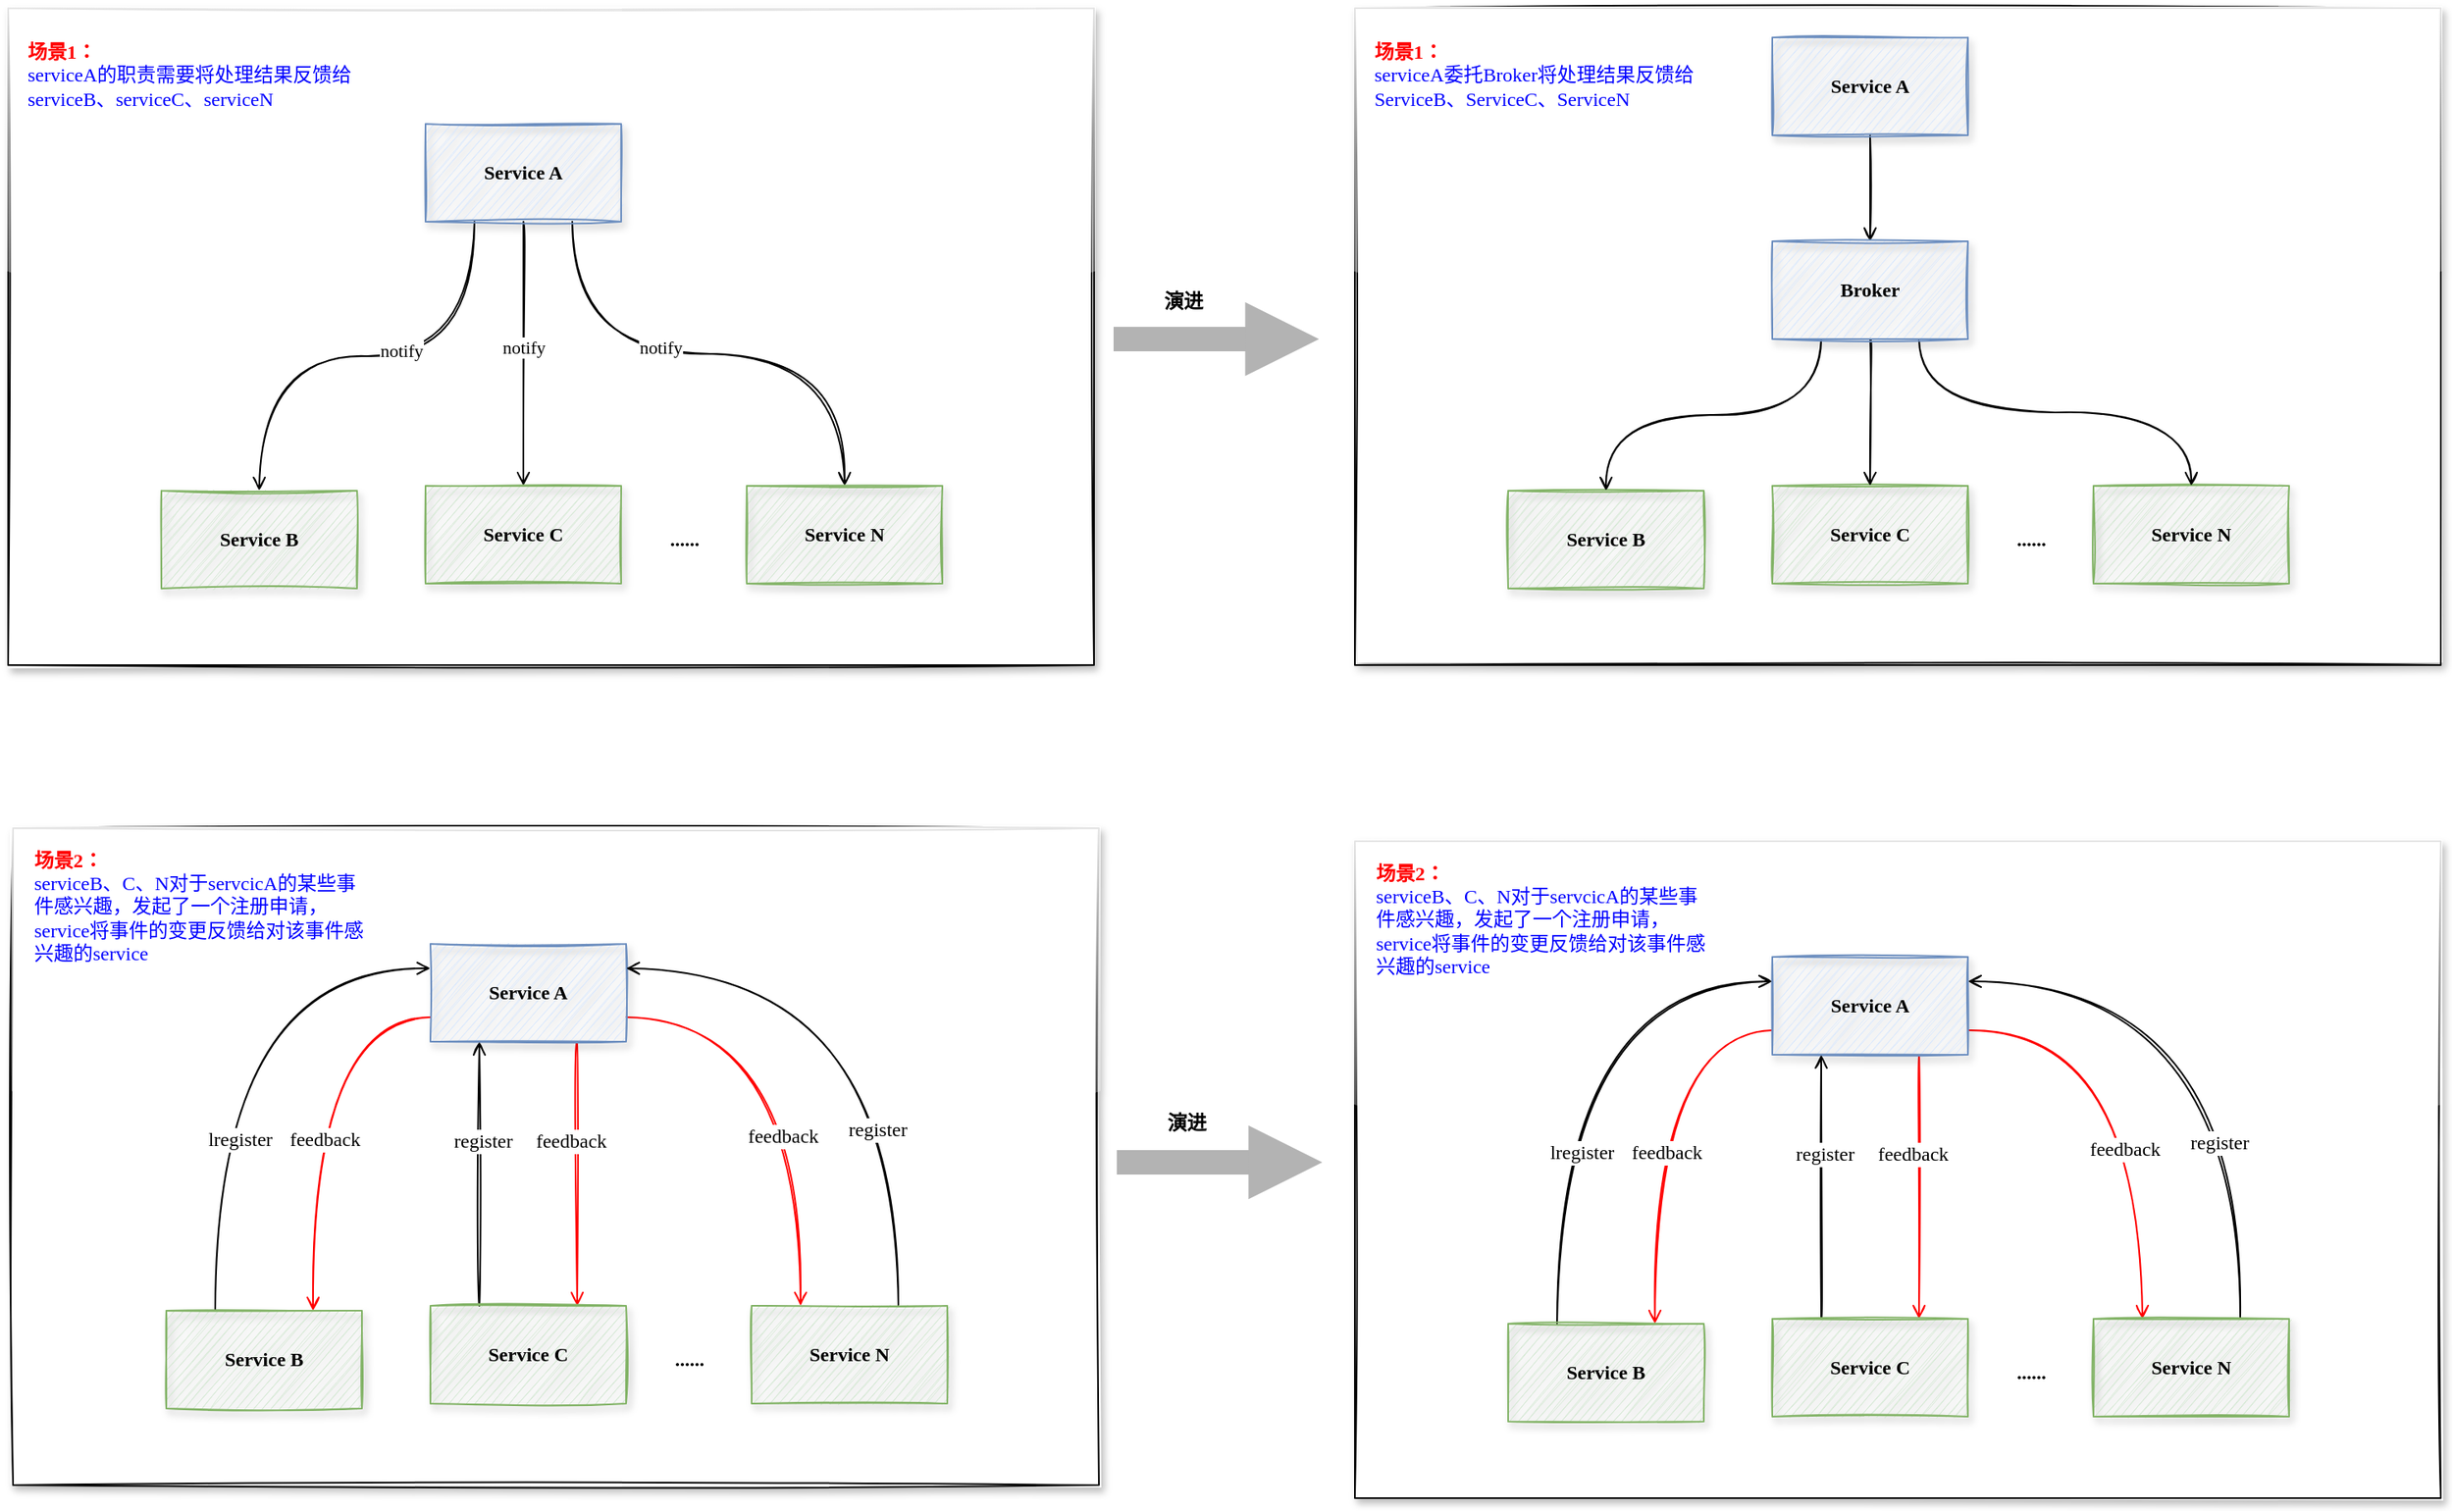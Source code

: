 <mxfile version="20.3.2" type="github">
  <diagram id="xd_ivLJh1A_-zqhclp_y" name="Page-1">
    <mxGraphModel dx="511" dy="289" grid="0" gridSize="10" guides="1" tooltips="1" connect="1" arrows="1" fold="1" page="1" pageScale="1" pageWidth="827" pageHeight="1169" math="0" shadow="0">
      <root>
        <mxCell id="0" />
        <mxCell id="1" parent="0" />
        <mxCell id="wBiFnpuhDJ96sovLaJxK-18" value="" style="rounded=0;whiteSpace=wrap;html=1;shadow=1;sketch=1;fontFamily=Indie Flower;fontSource=https%3A%2F%2Ffonts.googleapis.com%2Fcss%3Ffamily%3DIndie%2BFlower;glass=1;" vertex="1" parent="1">
          <mxGeometry x="84" y="40" width="666" height="403" as="geometry" />
        </mxCell>
        <mxCell id="wBiFnpuhDJ96sovLaJxK-11" style="edgeStyle=orthogonalEdgeStyle;orthogonalLoop=1;jettySize=auto;html=1;exitX=0.25;exitY=1;exitDx=0;exitDy=0;entryX=0.5;entryY=0;entryDx=0;entryDy=0;fontFamily=Indie Flower;fontSource=https%3A%2F%2Ffonts.googleapis.com%2Fcss%3Ffamily%3DIndie%2BFlower;endArrow=open;endFill=0;curved=1;sketch=1;shadow=0;" edge="1" parent="1" source="wBiFnpuhDJ96sovLaJxK-5" target="wBiFnpuhDJ96sovLaJxK-6">
          <mxGeometry relative="1" as="geometry" />
        </mxCell>
        <mxCell id="wBiFnpuhDJ96sovLaJxK-15" value="notify" style="edgeLabel;html=1;align=center;verticalAlign=middle;resizable=0;points=[];fontFamily=Indie Flower;" vertex="1" connectable="0" parent="wBiFnpuhDJ96sovLaJxK-11">
          <mxGeometry x="-0.143" y="-4" relative="1" as="geometry">
            <mxPoint as="offset" />
          </mxGeometry>
        </mxCell>
        <mxCell id="wBiFnpuhDJ96sovLaJxK-12" style="edgeStyle=orthogonalEdgeStyle;curved=1;sketch=1;orthogonalLoop=1;jettySize=auto;html=1;exitX=0.5;exitY=1;exitDx=0;exitDy=0;shadow=0;fontFamily=Indie Flower;fontSource=https%3A%2F%2Ffonts.googleapis.com%2Fcss%3Ffamily%3DIndie%2BFlower;endArrow=open;endFill=0;" edge="1" parent="1" source="wBiFnpuhDJ96sovLaJxK-5" target="wBiFnpuhDJ96sovLaJxK-9">
          <mxGeometry relative="1" as="geometry" />
        </mxCell>
        <mxCell id="wBiFnpuhDJ96sovLaJxK-16" value="notify" style="edgeLabel;html=1;align=center;verticalAlign=middle;resizable=0;points=[];fontFamily=Indie Flower;" vertex="1" connectable="0" parent="wBiFnpuhDJ96sovLaJxK-12">
          <mxGeometry x="-0.086" y="-1" relative="1" as="geometry">
            <mxPoint x="1" y="3" as="offset" />
          </mxGeometry>
        </mxCell>
        <mxCell id="wBiFnpuhDJ96sovLaJxK-13" style="edgeStyle=orthogonalEdgeStyle;curved=1;sketch=1;orthogonalLoop=1;jettySize=auto;html=1;exitX=0.75;exitY=1;exitDx=0;exitDy=0;shadow=0;fontFamily=Indie Flower;fontSource=https%3A%2F%2Ffonts.googleapis.com%2Fcss%3Ffamily%3DIndie%2BFlower;endArrow=open;endFill=0;" edge="1" parent="1" source="wBiFnpuhDJ96sovLaJxK-5" target="wBiFnpuhDJ96sovLaJxK-10">
          <mxGeometry relative="1" as="geometry" />
        </mxCell>
        <mxCell id="wBiFnpuhDJ96sovLaJxK-17" value="notify" style="edgeLabel;html=1;align=center;verticalAlign=middle;resizable=0;points=[];fontFamily=Indie Flower;" vertex="1" connectable="0" parent="wBiFnpuhDJ96sovLaJxK-13">
          <mxGeometry x="-0.089" relative="1" as="geometry">
            <mxPoint x="-15" y="-4" as="offset" />
          </mxGeometry>
        </mxCell>
        <mxCell id="wBiFnpuhDJ96sovLaJxK-5" value="&lt;b&gt;Service A&lt;/b&gt;" style="rounded=0;whiteSpace=wrap;html=1;fillColor=#dae8fc;strokeColor=#6c8ebf;sketch=1;shadow=1;fontFamily=Indie Flower;fontSource=https%3A%2F%2Ffonts.googleapis.com%2Fcss%3Ffamily%3DIndie%2BFlower;" vertex="1" parent="1">
          <mxGeometry x="340" y="111" width="120" height="60" as="geometry" />
        </mxCell>
        <mxCell id="wBiFnpuhDJ96sovLaJxK-6" value="&lt;b&gt;&lt;font data-font-src=&quot;https://fonts.googleapis.com/css?family=Indie+Flower&quot; face=&quot;Indie Flower&quot;&gt;Service B&lt;/font&gt;&lt;/b&gt;" style="rounded=0;whiteSpace=wrap;html=1;sketch=1;shadow=1;fillColor=#d5e8d4;strokeColor=#82b366;" vertex="1" parent="1">
          <mxGeometry x="178" y="336" width="120" height="60" as="geometry" />
        </mxCell>
        <mxCell id="wBiFnpuhDJ96sovLaJxK-9" value="&lt;b&gt;&lt;font data-font-src=&quot;https://fonts.googleapis.com/css?family=Indie+Flower&quot; face=&quot;Indie Flower&quot;&gt;Service C&lt;/font&gt;&lt;/b&gt;" style="rounded=0;whiteSpace=wrap;html=1;sketch=1;shadow=1;fillColor=#d5e8d4;strokeColor=#82b366;" vertex="1" parent="1">
          <mxGeometry x="340" y="333" width="120" height="60" as="geometry" />
        </mxCell>
        <mxCell id="wBiFnpuhDJ96sovLaJxK-10" value="&lt;b&gt;&lt;font data-font-src=&quot;https://fonts.googleapis.com/css?family=Indie+Flower&quot; face=&quot;Indie Flower&quot;&gt;Service N&lt;/font&gt;&lt;/b&gt;" style="rounded=0;whiteSpace=wrap;html=1;sketch=1;shadow=1;fillColor=#d5e8d4;strokeColor=#82b366;" vertex="1" parent="1">
          <mxGeometry x="537" y="333" width="120" height="60" as="geometry" />
        </mxCell>
        <mxCell id="wBiFnpuhDJ96sovLaJxK-14" value="......" style="text;html=1;strokeColor=none;fillColor=none;align=center;verticalAlign=middle;whiteSpace=wrap;rounded=0;shadow=1;sketch=1;fontFamily=Indie Flower;fontSource=https%3A%2F%2Ffonts.googleapis.com%2Fcss%3Ffamily%3DIndie%2BFlower;fontStyle=1" vertex="1" parent="1">
          <mxGeometry x="479" y="351" width="40" height="30" as="geometry" />
        </mxCell>
        <mxCell id="wBiFnpuhDJ96sovLaJxK-19" value="&lt;b&gt;&lt;font color=&quot;#ff0000&quot;&gt;场景1：&lt;/font&gt;&lt;br&gt;&lt;/b&gt;&lt;font data-font-src=&quot;https://fonts.googleapis.com/css?family=Indie+Flower&quot; style=&quot;font-size: 12px;&quot;&gt;serviceA&lt;/font&gt;的职责需要将处理结果反馈给&lt;font data-font-src=&quot;https://fonts.googleapis.com/css?family=Indie+Flower&quot;&gt;serviceB&lt;/font&gt;、&lt;font data-font-src=&quot;https://fonts.googleapis.com/css?family=Indie+Flower&quot;&gt;serviceC&lt;/font&gt;、&lt;font data-font-src=&quot;https://fonts.googleapis.com/css?family=Indie+Flower&quot;&gt;serviceN&lt;/font&gt;" style="text;html=1;strokeColor=none;fillColor=none;align=left;verticalAlign=middle;whiteSpace=wrap;rounded=0;shadow=1;glass=1;sketch=1;fontFamily=ZCOOL KuaiLe;fontSource=https%3A%2F%2Ffonts.googleapis.com%2Fcss%3Ffamily%3DZCOOL%2BKuaiLe;fontColor=#0000FF;" vertex="1" parent="1">
          <mxGeometry x="94" y="58" width="208" height="46" as="geometry" />
        </mxCell>
        <mxCell id="wBiFnpuhDJ96sovLaJxK-20" value="" style="rounded=0;whiteSpace=wrap;html=1;shadow=1;sketch=1;fontFamily=Indie Flower;fontSource=https%3A%2F%2Ffonts.googleapis.com%2Fcss%3Ffamily%3DIndie%2BFlower;glass=1;" vertex="1" parent="1">
          <mxGeometry x="87" y="543" width="666" height="403" as="geometry" />
        </mxCell>
        <mxCell id="wBiFnpuhDJ96sovLaJxK-40" style="edgeStyle=orthogonalEdgeStyle;curved=1;sketch=1;orthogonalLoop=1;jettySize=auto;html=1;exitX=0;exitY=0.75;exitDx=0;exitDy=0;entryX=0.75;entryY=0;entryDx=0;entryDy=0;shadow=0;fontFamily=Indie Flower;fontSource=https%3A%2F%2Ffonts.googleapis.com%2Fcss%3Ffamily%3DIndie%2BFlower;fontSize=12;fontColor=#000000;endArrow=open;endFill=0;strokeColor=#FF0000;" edge="1" parent="1" source="wBiFnpuhDJ96sovLaJxK-27" target="wBiFnpuhDJ96sovLaJxK-28">
          <mxGeometry relative="1" as="geometry" />
        </mxCell>
        <mxCell id="wBiFnpuhDJ96sovLaJxK-43" value="feedback" style="edgeLabel;html=1;align=center;verticalAlign=middle;resizable=0;points=[];fontSize=12;fontFamily=Indie Flower;fontColor=#000000;" vertex="1" connectable="0" parent="wBiFnpuhDJ96sovLaJxK-40">
          <mxGeometry x="0.167" y="7" relative="1" as="geometry">
            <mxPoint as="offset" />
          </mxGeometry>
        </mxCell>
        <mxCell id="wBiFnpuhDJ96sovLaJxK-41" style="edgeStyle=orthogonalEdgeStyle;curved=1;sketch=1;orthogonalLoop=1;jettySize=auto;html=1;exitX=0.75;exitY=1;exitDx=0;exitDy=0;entryX=0.75;entryY=0;entryDx=0;entryDy=0;shadow=0;strokeColor=#FF0000;fontFamily=Indie Flower;fontSource=https%3A%2F%2Ffonts.googleapis.com%2Fcss%3Ffamily%3DIndie%2BFlower;fontSize=12;fontColor=#000000;endArrow=open;endFill=0;" edge="1" parent="1" source="wBiFnpuhDJ96sovLaJxK-27" target="wBiFnpuhDJ96sovLaJxK-29">
          <mxGeometry relative="1" as="geometry" />
        </mxCell>
        <mxCell id="wBiFnpuhDJ96sovLaJxK-44" value="feedback" style="edgeLabel;html=1;align=center;verticalAlign=middle;resizable=0;points=[];fontSize=12;fontFamily=Indie Flower;fontColor=#000000;" vertex="1" connectable="0" parent="wBiFnpuhDJ96sovLaJxK-41">
          <mxGeometry x="-0.268" y="-3" relative="1" as="geometry">
            <mxPoint x="-1" y="1" as="offset" />
          </mxGeometry>
        </mxCell>
        <mxCell id="wBiFnpuhDJ96sovLaJxK-42" style="edgeStyle=orthogonalEdgeStyle;curved=1;sketch=1;orthogonalLoop=1;jettySize=auto;html=1;exitX=1;exitY=0.75;exitDx=0;exitDy=0;entryX=0.25;entryY=0;entryDx=0;entryDy=0;shadow=0;strokeColor=#FF0000;fontFamily=Indie Flower;fontSource=https%3A%2F%2Ffonts.googleapis.com%2Fcss%3Ffamily%3DIndie%2BFlower;fontSize=12;fontColor=#000000;endArrow=open;endFill=0;" edge="1" parent="1" source="wBiFnpuhDJ96sovLaJxK-27" target="wBiFnpuhDJ96sovLaJxK-30">
          <mxGeometry relative="1" as="geometry" />
        </mxCell>
        <mxCell id="wBiFnpuhDJ96sovLaJxK-45" value="feedback" style="edgeLabel;html=1;align=center;verticalAlign=middle;resizable=0;points=[];fontSize=12;fontFamily=Indie Flower;fontColor=#000000;" vertex="1" connectable="0" parent="wBiFnpuhDJ96sovLaJxK-42">
          <mxGeometry x="0.266" y="-11" relative="1" as="geometry">
            <mxPoint as="offset" />
          </mxGeometry>
        </mxCell>
        <mxCell id="wBiFnpuhDJ96sovLaJxK-27" value="&lt;b&gt;Service A&lt;/b&gt;" style="rounded=0;whiteSpace=wrap;html=1;fillColor=#dae8fc;strokeColor=#6c8ebf;sketch=1;shadow=1;fontFamily=Indie Flower;fontSource=https%3A%2F%2Ffonts.googleapis.com%2Fcss%3Ffamily%3DIndie%2BFlower;" vertex="1" parent="1">
          <mxGeometry x="343" y="614" width="120" height="60" as="geometry" />
        </mxCell>
        <mxCell id="wBiFnpuhDJ96sovLaJxK-33" style="edgeStyle=orthogonalEdgeStyle;curved=1;sketch=1;orthogonalLoop=1;jettySize=auto;html=1;exitX=0.25;exitY=0;exitDx=0;exitDy=0;entryX=0;entryY=0.25;entryDx=0;entryDy=0;shadow=0;fontFamily=Indie Flower;fontSource=https%3A%2F%2Ffonts.googleapis.com%2Fcss%3Ffamily%3DIndie%2BFlower;fontSize=12;fontColor=#0000FF;endArrow=open;endFill=0;" edge="1" parent="1" source="wBiFnpuhDJ96sovLaJxK-28" target="wBiFnpuhDJ96sovLaJxK-27">
          <mxGeometry relative="1" as="geometry" />
        </mxCell>
        <mxCell id="wBiFnpuhDJ96sovLaJxK-37" value="lregister" style="edgeLabel;html=1;align=center;verticalAlign=middle;resizable=0;points=[];fontSize=12;fontFamily=Indie Flower;fontColor=#000000;" vertex="1" connectable="0" parent="wBiFnpuhDJ96sovLaJxK-33">
          <mxGeometry x="-0.383" y="-15" relative="1" as="geometry">
            <mxPoint as="offset" />
          </mxGeometry>
        </mxCell>
        <mxCell id="wBiFnpuhDJ96sovLaJxK-28" value="&lt;b&gt;&lt;font data-font-src=&quot;https://fonts.googleapis.com/css?family=Indie+Flower&quot; face=&quot;Indie Flower&quot;&gt;Service B&lt;/font&gt;&lt;/b&gt;" style="rounded=0;whiteSpace=wrap;html=1;sketch=1;shadow=1;fillColor=#d5e8d4;strokeColor=#82b366;" vertex="1" parent="1">
          <mxGeometry x="181" y="839" width="120" height="60" as="geometry" />
        </mxCell>
        <mxCell id="wBiFnpuhDJ96sovLaJxK-34" style="edgeStyle=orthogonalEdgeStyle;curved=1;sketch=1;orthogonalLoop=1;jettySize=auto;html=1;exitX=0.25;exitY=0;exitDx=0;exitDy=0;shadow=0;fontFamily=Indie Flower;fontSource=https%3A%2F%2Ffonts.googleapis.com%2Fcss%3Ffamily%3DIndie%2BFlower;fontSize=12;fontColor=#0000FF;endArrow=open;endFill=0;entryX=0.25;entryY=1;entryDx=0;entryDy=0;" edge="1" parent="1" source="wBiFnpuhDJ96sovLaJxK-29" target="wBiFnpuhDJ96sovLaJxK-27">
          <mxGeometry relative="1" as="geometry" />
        </mxCell>
        <mxCell id="wBiFnpuhDJ96sovLaJxK-38" value="register" style="edgeLabel;html=1;align=center;verticalAlign=middle;resizable=0;points=[];fontSize=12;fontFamily=Indie Flower;fontColor=#000000;" vertex="1" connectable="0" parent="wBiFnpuhDJ96sovLaJxK-34">
          <mxGeometry x="0.189" y="-1" relative="1" as="geometry">
            <mxPoint x="1" y="-5" as="offset" />
          </mxGeometry>
        </mxCell>
        <mxCell id="wBiFnpuhDJ96sovLaJxK-29" value="&lt;b&gt;&lt;font data-font-src=&quot;https://fonts.googleapis.com/css?family=Indie+Flower&quot; face=&quot;Indie Flower&quot;&gt;Service C&lt;/font&gt;&lt;/b&gt;" style="rounded=0;whiteSpace=wrap;html=1;sketch=1;shadow=1;fillColor=#d5e8d4;strokeColor=#82b366;" vertex="1" parent="1">
          <mxGeometry x="343" y="836" width="120" height="60" as="geometry" />
        </mxCell>
        <mxCell id="wBiFnpuhDJ96sovLaJxK-35" style="edgeStyle=orthogonalEdgeStyle;curved=1;sketch=1;orthogonalLoop=1;jettySize=auto;html=1;exitX=0.75;exitY=0;exitDx=0;exitDy=0;entryX=1;entryY=0.25;entryDx=0;entryDy=0;shadow=0;fontFamily=Indie Flower;fontSource=https%3A%2F%2Ffonts.googleapis.com%2Fcss%3Ffamily%3DIndie%2BFlower;fontSize=12;fontColor=#0000FF;endArrow=open;endFill=0;" edge="1" parent="1" source="wBiFnpuhDJ96sovLaJxK-30" target="wBiFnpuhDJ96sovLaJxK-27">
          <mxGeometry relative="1" as="geometry" />
        </mxCell>
        <mxCell id="wBiFnpuhDJ96sovLaJxK-39" value="register" style="edgeLabel;html=1;align=center;verticalAlign=middle;resizable=0;points=[];fontSize=12;fontFamily=Indie Flower;fontColor=#000000;" vertex="1" connectable="0" parent="wBiFnpuhDJ96sovLaJxK-35">
          <mxGeometry x="-0.397" y="14" relative="1" as="geometry">
            <mxPoint x="1" y="5" as="offset" />
          </mxGeometry>
        </mxCell>
        <mxCell id="wBiFnpuhDJ96sovLaJxK-30" value="&lt;b&gt;&lt;font data-font-src=&quot;https://fonts.googleapis.com/css?family=Indie+Flower&quot; face=&quot;Indie Flower&quot;&gt;Service N&lt;/font&gt;&lt;/b&gt;" style="rounded=0;whiteSpace=wrap;html=1;sketch=1;shadow=1;fillColor=#d5e8d4;strokeColor=#82b366;" vertex="1" parent="1">
          <mxGeometry x="540" y="836" width="120" height="60" as="geometry" />
        </mxCell>
        <mxCell id="wBiFnpuhDJ96sovLaJxK-31" value="......" style="text;html=1;strokeColor=none;fillColor=none;align=center;verticalAlign=middle;whiteSpace=wrap;rounded=0;shadow=1;sketch=1;fontFamily=Indie Flower;fontSource=https%3A%2F%2Ffonts.googleapis.com%2Fcss%3Ffamily%3DIndie%2BFlower;fontStyle=1" vertex="1" parent="1">
          <mxGeometry x="482" y="854" width="40" height="30" as="geometry" />
        </mxCell>
        <mxCell id="wBiFnpuhDJ96sovLaJxK-32" value="&lt;b&gt;&lt;font color=&quot;#ff0000&quot;&gt;场景2：&lt;/font&gt;&lt;br&gt;&lt;/b&gt;&lt;font data-font-src=&quot;https://fonts.googleapis.com/css?family=Indie+Flower&quot; style=&quot;font-size: 12px;&quot;&gt;serviceB、C、N对于servcicA的某些事件感兴趣，发起了一个注册申请，service将事件的变更反馈给对该事件感兴趣的service&lt;/font&gt;" style="text;html=1;strokeColor=none;fillColor=none;align=left;verticalAlign=middle;whiteSpace=wrap;rounded=0;shadow=1;glass=1;sketch=1;fontFamily=ZCOOL KuaiLe;fontSource=https%3A%2F%2Ffonts.googleapis.com%2Fcss%3Ffamily%3DZCOOL%2BKuaiLe;fontColor=#0000FF;" vertex="1" parent="1">
          <mxGeometry x="98" y="576" width="207" height="30" as="geometry" />
        </mxCell>
        <mxCell id="wBiFnpuhDJ96sovLaJxK-46" value="" style="endArrow=block;html=1;rounded=0;sketch=0;strokeColor=#B3B3B3;strokeWidth=15;endFill=1;shadow=0;fontFamily=ZCOOL KuaiLe;fontSource=https%3A%2F%2Ffonts.googleapis.com%2Fcss%3Ffamily%3DZCOOL%2BKuaiLe;fontSize=12;fontColor=#000000;curved=1;" edge="1" parent="1">
          <mxGeometry relative="1" as="geometry">
            <mxPoint x="762" y="243" as="sourcePoint" />
            <mxPoint x="888" y="243" as="targetPoint" />
          </mxGeometry>
        </mxCell>
        <mxCell id="wBiFnpuhDJ96sovLaJxK-47" value="" style="endArrow=block;html=1;rounded=0;sketch=0;strokeColor=#B3B3B3;strokeWidth=15;endFill=1;shadow=0;fontFamily=ZCOOL KuaiLe;fontSource=https%3A%2F%2Ffonts.googleapis.com%2Fcss%3Ffamily%3DZCOOL%2BKuaiLe;fontSize=12;fontColor=#000000;curved=1;" edge="1" parent="1">
          <mxGeometry relative="1" as="geometry">
            <mxPoint x="764" y="748" as="sourcePoint" />
            <mxPoint x="890" y="748" as="targetPoint" />
          </mxGeometry>
        </mxCell>
        <mxCell id="wBiFnpuhDJ96sovLaJxK-48" value="" style="rounded=0;whiteSpace=wrap;html=1;shadow=1;sketch=1;fontFamily=Indie Flower;fontSource=https%3A%2F%2Ffonts.googleapis.com%2Fcss%3Ffamily%3DIndie%2BFlower;glass=1;" vertex="1" parent="1">
          <mxGeometry x="910" y="40" width="666" height="403" as="geometry" />
        </mxCell>
        <mxCell id="wBiFnpuhDJ96sovLaJxK-83" style="edgeStyle=orthogonalEdgeStyle;curved=1;sketch=1;orthogonalLoop=1;jettySize=auto;html=1;exitX=0.5;exitY=1;exitDx=0;exitDy=0;shadow=0;strokeColor=#000000;strokeWidth=1;fontFamily=ZCOOL KuaiLe;fontSource=https%3A%2F%2Ffonts.googleapis.com%2Fcss%3Ffamily%3DZCOOL%2BKuaiLe;fontSize=12;fontColor=#000000;endArrow=open;endFill=0;" edge="1" parent="1" source="wBiFnpuhDJ96sovLaJxK-55" target="wBiFnpuhDJ96sovLaJxK-80">
          <mxGeometry relative="1" as="geometry" />
        </mxCell>
        <mxCell id="wBiFnpuhDJ96sovLaJxK-55" value="&lt;b&gt;Service A&lt;/b&gt;" style="rounded=0;whiteSpace=wrap;html=1;fillColor=#dae8fc;strokeColor=#6c8ebf;sketch=1;shadow=1;fontFamily=Indie Flower;fontSource=https%3A%2F%2Ffonts.googleapis.com%2Fcss%3Ffamily%3DIndie%2BFlower;" vertex="1" parent="1">
          <mxGeometry x="1166" y="58" width="120" height="60" as="geometry" />
        </mxCell>
        <mxCell id="wBiFnpuhDJ96sovLaJxK-56" value="&lt;b&gt;&lt;font data-font-src=&quot;https://fonts.googleapis.com/css?family=Indie+Flower&quot; face=&quot;Indie Flower&quot;&gt;Service B&lt;/font&gt;&lt;/b&gt;" style="rounded=0;whiteSpace=wrap;html=1;sketch=1;shadow=1;fillColor=#d5e8d4;strokeColor=#82b366;" vertex="1" parent="1">
          <mxGeometry x="1004" y="336" width="120" height="60" as="geometry" />
        </mxCell>
        <mxCell id="wBiFnpuhDJ96sovLaJxK-57" value="&lt;b&gt;&lt;font data-font-src=&quot;https://fonts.googleapis.com/css?family=Indie+Flower&quot; face=&quot;Indie Flower&quot;&gt;Service C&lt;/font&gt;&lt;/b&gt;" style="rounded=0;whiteSpace=wrap;html=1;sketch=1;shadow=1;fillColor=#d5e8d4;strokeColor=#82b366;" vertex="1" parent="1">
          <mxGeometry x="1166" y="333" width="120" height="60" as="geometry" />
        </mxCell>
        <mxCell id="wBiFnpuhDJ96sovLaJxK-58" value="&lt;b&gt;&lt;font data-font-src=&quot;https://fonts.googleapis.com/css?family=Indie+Flower&quot; face=&quot;Indie Flower&quot;&gt;Service N&lt;/font&gt;&lt;/b&gt;" style="rounded=0;whiteSpace=wrap;html=1;sketch=1;shadow=1;fillColor=#d5e8d4;strokeColor=#82b366;" vertex="1" parent="1">
          <mxGeometry x="1363" y="333" width="120" height="60" as="geometry" />
        </mxCell>
        <mxCell id="wBiFnpuhDJ96sovLaJxK-59" value="......" style="text;html=1;strokeColor=none;fillColor=none;align=center;verticalAlign=middle;whiteSpace=wrap;rounded=0;shadow=1;sketch=1;fontFamily=Indie Flower;fontSource=https%3A%2F%2Ffonts.googleapis.com%2Fcss%3Ffamily%3DIndie%2BFlower;fontStyle=1" vertex="1" parent="1">
          <mxGeometry x="1305" y="351" width="40" height="30" as="geometry" />
        </mxCell>
        <mxCell id="wBiFnpuhDJ96sovLaJxK-60" value="&lt;b&gt;&lt;font color=&quot;#ff0000&quot;&gt;场景1：&lt;/font&gt;&lt;br&gt;&lt;/b&gt;&lt;font data-font-src=&quot;https://fonts.googleapis.com/css?family=Indie+Flower&quot; style=&quot;font-size: 12px;&quot;&gt;serviceA委托Broker将处理结果反馈给ServiceB、ServiceC、ServiceN&lt;/font&gt;" style="text;html=1;strokeColor=none;fillColor=none;align=left;verticalAlign=middle;whiteSpace=wrap;rounded=0;shadow=1;glass=1;sketch=1;fontFamily=ZCOOL KuaiLe;fontSource=https%3A%2F%2Ffonts.googleapis.com%2Fcss%3Ffamily%3DZCOOL%2BKuaiLe;fontColor=#0000FF;" vertex="1" parent="1">
          <mxGeometry x="920" y="58" width="208" height="46" as="geometry" />
        </mxCell>
        <mxCell id="wBiFnpuhDJ96sovLaJxK-61" value="" style="rounded=0;whiteSpace=wrap;html=1;shadow=1;sketch=1;fontFamily=Indie Flower;fontSource=https%3A%2F%2Ffonts.googleapis.com%2Fcss%3Ffamily%3DIndie%2BFlower;glass=1;" vertex="1" parent="1">
          <mxGeometry x="910" y="551" width="666" height="403" as="geometry" />
        </mxCell>
        <mxCell id="wBiFnpuhDJ96sovLaJxK-62" style="edgeStyle=orthogonalEdgeStyle;curved=1;sketch=1;orthogonalLoop=1;jettySize=auto;html=1;exitX=0;exitY=0.75;exitDx=0;exitDy=0;entryX=0.75;entryY=0;entryDx=0;entryDy=0;shadow=0;fontFamily=Indie Flower;fontSource=https%3A%2F%2Ffonts.googleapis.com%2Fcss%3Ffamily%3DIndie%2BFlower;fontSize=12;fontColor=#000000;endArrow=open;endFill=0;strokeColor=#FF0000;" edge="1" parent="1" source="wBiFnpuhDJ96sovLaJxK-68" target="wBiFnpuhDJ96sovLaJxK-71">
          <mxGeometry relative="1" as="geometry" />
        </mxCell>
        <mxCell id="wBiFnpuhDJ96sovLaJxK-63" value="feedback" style="edgeLabel;html=1;align=center;verticalAlign=middle;resizable=0;points=[];fontSize=12;fontFamily=Indie Flower;fontColor=#000000;" vertex="1" connectable="0" parent="wBiFnpuhDJ96sovLaJxK-62">
          <mxGeometry x="0.167" y="7" relative="1" as="geometry">
            <mxPoint as="offset" />
          </mxGeometry>
        </mxCell>
        <mxCell id="wBiFnpuhDJ96sovLaJxK-64" style="edgeStyle=orthogonalEdgeStyle;curved=1;sketch=1;orthogonalLoop=1;jettySize=auto;html=1;exitX=0.75;exitY=1;exitDx=0;exitDy=0;entryX=0.75;entryY=0;entryDx=0;entryDy=0;shadow=0;strokeColor=#FF0000;fontFamily=Indie Flower;fontSource=https%3A%2F%2Ffonts.googleapis.com%2Fcss%3Ffamily%3DIndie%2BFlower;fontSize=12;fontColor=#000000;endArrow=open;endFill=0;" edge="1" parent="1" source="wBiFnpuhDJ96sovLaJxK-68" target="wBiFnpuhDJ96sovLaJxK-74">
          <mxGeometry relative="1" as="geometry" />
        </mxCell>
        <mxCell id="wBiFnpuhDJ96sovLaJxK-65" value="feedback" style="edgeLabel;html=1;align=center;verticalAlign=middle;resizable=0;points=[];fontSize=12;fontFamily=Indie Flower;fontColor=#000000;" vertex="1" connectable="0" parent="wBiFnpuhDJ96sovLaJxK-64">
          <mxGeometry x="-0.268" y="-3" relative="1" as="geometry">
            <mxPoint x="-1" y="1" as="offset" />
          </mxGeometry>
        </mxCell>
        <mxCell id="wBiFnpuhDJ96sovLaJxK-66" style="edgeStyle=orthogonalEdgeStyle;curved=1;sketch=1;orthogonalLoop=1;jettySize=auto;html=1;exitX=1;exitY=0.75;exitDx=0;exitDy=0;entryX=0.25;entryY=0;entryDx=0;entryDy=0;shadow=0;strokeColor=#FF0000;fontFamily=Indie Flower;fontSource=https%3A%2F%2Ffonts.googleapis.com%2Fcss%3Ffamily%3DIndie%2BFlower;fontSize=12;fontColor=#000000;endArrow=open;endFill=0;" edge="1" parent="1" source="wBiFnpuhDJ96sovLaJxK-68" target="wBiFnpuhDJ96sovLaJxK-77">
          <mxGeometry relative="1" as="geometry" />
        </mxCell>
        <mxCell id="wBiFnpuhDJ96sovLaJxK-67" value="feedback" style="edgeLabel;html=1;align=center;verticalAlign=middle;resizable=0;points=[];fontSize=12;fontFamily=Indie Flower;fontColor=#000000;" vertex="1" connectable="0" parent="wBiFnpuhDJ96sovLaJxK-66">
          <mxGeometry x="0.266" y="-11" relative="1" as="geometry">
            <mxPoint as="offset" />
          </mxGeometry>
        </mxCell>
        <mxCell id="wBiFnpuhDJ96sovLaJxK-68" value="&lt;b&gt;Service A&lt;/b&gt;" style="rounded=0;whiteSpace=wrap;html=1;fillColor=#dae8fc;strokeColor=#6c8ebf;sketch=1;shadow=1;fontFamily=Indie Flower;fontSource=https%3A%2F%2Ffonts.googleapis.com%2Fcss%3Ffamily%3DIndie%2BFlower;" vertex="1" parent="1">
          <mxGeometry x="1166" y="622" width="120" height="60" as="geometry" />
        </mxCell>
        <mxCell id="wBiFnpuhDJ96sovLaJxK-69" style="edgeStyle=orthogonalEdgeStyle;curved=1;sketch=1;orthogonalLoop=1;jettySize=auto;html=1;exitX=0.25;exitY=0;exitDx=0;exitDy=0;entryX=0;entryY=0.25;entryDx=0;entryDy=0;shadow=0;fontFamily=Indie Flower;fontSource=https%3A%2F%2Ffonts.googleapis.com%2Fcss%3Ffamily%3DIndie%2BFlower;fontSize=12;fontColor=#0000FF;endArrow=open;endFill=0;" edge="1" parent="1" source="wBiFnpuhDJ96sovLaJxK-71" target="wBiFnpuhDJ96sovLaJxK-68">
          <mxGeometry relative="1" as="geometry" />
        </mxCell>
        <mxCell id="wBiFnpuhDJ96sovLaJxK-70" value="lregister" style="edgeLabel;html=1;align=center;verticalAlign=middle;resizable=0;points=[];fontSize=12;fontFamily=Indie Flower;fontColor=#000000;" vertex="1" connectable="0" parent="wBiFnpuhDJ96sovLaJxK-69">
          <mxGeometry x="-0.383" y="-15" relative="1" as="geometry">
            <mxPoint as="offset" />
          </mxGeometry>
        </mxCell>
        <mxCell id="wBiFnpuhDJ96sovLaJxK-71" value="&lt;b&gt;&lt;font data-font-src=&quot;https://fonts.googleapis.com/css?family=Indie+Flower&quot; face=&quot;Indie Flower&quot;&gt;Service B&lt;/font&gt;&lt;/b&gt;" style="rounded=0;whiteSpace=wrap;html=1;sketch=1;shadow=1;fillColor=#d5e8d4;strokeColor=#82b366;" vertex="1" parent="1">
          <mxGeometry x="1004" y="847" width="120" height="60" as="geometry" />
        </mxCell>
        <mxCell id="wBiFnpuhDJ96sovLaJxK-72" style="edgeStyle=orthogonalEdgeStyle;curved=1;sketch=1;orthogonalLoop=1;jettySize=auto;html=1;exitX=0.25;exitY=0;exitDx=0;exitDy=0;shadow=0;fontFamily=Indie Flower;fontSource=https%3A%2F%2Ffonts.googleapis.com%2Fcss%3Ffamily%3DIndie%2BFlower;fontSize=12;fontColor=#0000FF;endArrow=open;endFill=0;entryX=0.25;entryY=1;entryDx=0;entryDy=0;" edge="1" parent="1" source="wBiFnpuhDJ96sovLaJxK-74" target="wBiFnpuhDJ96sovLaJxK-68">
          <mxGeometry relative="1" as="geometry" />
        </mxCell>
        <mxCell id="wBiFnpuhDJ96sovLaJxK-73" value="register" style="edgeLabel;html=1;align=center;verticalAlign=middle;resizable=0;points=[];fontSize=12;fontFamily=Indie Flower;fontColor=#000000;" vertex="1" connectable="0" parent="wBiFnpuhDJ96sovLaJxK-72">
          <mxGeometry x="0.189" y="-1" relative="1" as="geometry">
            <mxPoint x="1" y="-5" as="offset" />
          </mxGeometry>
        </mxCell>
        <mxCell id="wBiFnpuhDJ96sovLaJxK-74" value="&lt;b&gt;&lt;font data-font-src=&quot;https://fonts.googleapis.com/css?family=Indie+Flower&quot; face=&quot;Indie Flower&quot;&gt;Service C&lt;/font&gt;&lt;/b&gt;" style="rounded=0;whiteSpace=wrap;html=1;sketch=1;shadow=1;fillColor=#d5e8d4;strokeColor=#82b366;" vertex="1" parent="1">
          <mxGeometry x="1166" y="844" width="120" height="60" as="geometry" />
        </mxCell>
        <mxCell id="wBiFnpuhDJ96sovLaJxK-75" style="edgeStyle=orthogonalEdgeStyle;curved=1;sketch=1;orthogonalLoop=1;jettySize=auto;html=1;exitX=0.75;exitY=0;exitDx=0;exitDy=0;entryX=1;entryY=0.25;entryDx=0;entryDy=0;shadow=0;fontFamily=Indie Flower;fontSource=https%3A%2F%2Ffonts.googleapis.com%2Fcss%3Ffamily%3DIndie%2BFlower;fontSize=12;fontColor=#0000FF;endArrow=open;endFill=0;" edge="1" parent="1" source="wBiFnpuhDJ96sovLaJxK-77" target="wBiFnpuhDJ96sovLaJxK-68">
          <mxGeometry relative="1" as="geometry" />
        </mxCell>
        <mxCell id="wBiFnpuhDJ96sovLaJxK-76" value="register" style="edgeLabel;html=1;align=center;verticalAlign=middle;resizable=0;points=[];fontSize=12;fontFamily=Indie Flower;fontColor=#000000;" vertex="1" connectable="0" parent="wBiFnpuhDJ96sovLaJxK-75">
          <mxGeometry x="-0.397" y="14" relative="1" as="geometry">
            <mxPoint x="1" y="5" as="offset" />
          </mxGeometry>
        </mxCell>
        <mxCell id="wBiFnpuhDJ96sovLaJxK-77" value="&lt;b&gt;&lt;font data-font-src=&quot;https://fonts.googleapis.com/css?family=Indie+Flower&quot; face=&quot;Indie Flower&quot;&gt;Service N&lt;/font&gt;&lt;/b&gt;" style="rounded=0;whiteSpace=wrap;html=1;sketch=1;shadow=1;fillColor=#d5e8d4;strokeColor=#82b366;" vertex="1" parent="1">
          <mxGeometry x="1363" y="844" width="120" height="60" as="geometry" />
        </mxCell>
        <mxCell id="wBiFnpuhDJ96sovLaJxK-78" value="......" style="text;html=1;strokeColor=none;fillColor=none;align=center;verticalAlign=middle;whiteSpace=wrap;rounded=0;shadow=1;sketch=1;fontFamily=Indie Flower;fontSource=https%3A%2F%2Ffonts.googleapis.com%2Fcss%3Ffamily%3DIndie%2BFlower;fontStyle=1" vertex="1" parent="1">
          <mxGeometry x="1305" y="862" width="40" height="30" as="geometry" />
        </mxCell>
        <mxCell id="wBiFnpuhDJ96sovLaJxK-79" value="&lt;b&gt;&lt;font color=&quot;#ff0000&quot;&gt;场景2：&lt;/font&gt;&lt;br&gt;&lt;/b&gt;&lt;font data-font-src=&quot;https://fonts.googleapis.com/css?family=Indie+Flower&quot; style=&quot;font-size: 12px;&quot;&gt;serviceB、C、N对于servcicA的某些事件感兴趣，发起了一个注册申请，service将事件的变更反馈给对该事件感兴趣的service&lt;/font&gt;" style="text;html=1;strokeColor=none;fillColor=none;align=left;verticalAlign=middle;whiteSpace=wrap;rounded=0;shadow=1;glass=1;sketch=1;fontFamily=ZCOOL KuaiLe;fontSource=https%3A%2F%2Ffonts.googleapis.com%2Fcss%3Ffamily%3DZCOOL%2BKuaiLe;fontColor=#0000FF;" vertex="1" parent="1">
          <mxGeometry x="921" y="584" width="207" height="30" as="geometry" />
        </mxCell>
        <mxCell id="wBiFnpuhDJ96sovLaJxK-84" style="edgeStyle=orthogonalEdgeStyle;curved=1;sketch=1;orthogonalLoop=1;jettySize=auto;html=1;exitX=0.25;exitY=1;exitDx=0;exitDy=0;entryX=0.5;entryY=0;entryDx=0;entryDy=0;shadow=0;strokeColor=#000000;strokeWidth=1;fontFamily=ZCOOL KuaiLe;fontSource=https%3A%2F%2Ffonts.googleapis.com%2Fcss%3Ffamily%3DZCOOL%2BKuaiLe;fontSize=12;fontColor=#000000;endArrow=open;endFill=0;" edge="1" parent="1" source="wBiFnpuhDJ96sovLaJxK-80" target="wBiFnpuhDJ96sovLaJxK-56">
          <mxGeometry relative="1" as="geometry" />
        </mxCell>
        <mxCell id="wBiFnpuhDJ96sovLaJxK-85" style="edgeStyle=orthogonalEdgeStyle;curved=1;sketch=1;orthogonalLoop=1;jettySize=auto;html=1;entryX=0.5;entryY=0;entryDx=0;entryDy=0;shadow=0;strokeColor=#000000;strokeWidth=1;fontFamily=ZCOOL KuaiLe;fontSource=https%3A%2F%2Ffonts.googleapis.com%2Fcss%3Ffamily%3DZCOOL%2BKuaiLe;fontSize=12;fontColor=#000000;endArrow=open;endFill=0;" edge="1" parent="1" source="wBiFnpuhDJ96sovLaJxK-80" target="wBiFnpuhDJ96sovLaJxK-57">
          <mxGeometry relative="1" as="geometry" />
        </mxCell>
        <mxCell id="wBiFnpuhDJ96sovLaJxK-86" style="edgeStyle=orthogonalEdgeStyle;curved=1;sketch=1;orthogonalLoop=1;jettySize=auto;html=1;exitX=0.75;exitY=1;exitDx=0;exitDy=0;shadow=0;strokeColor=#000000;strokeWidth=1;fontFamily=ZCOOL KuaiLe;fontSource=https%3A%2F%2Ffonts.googleapis.com%2Fcss%3Ffamily%3DZCOOL%2BKuaiLe;fontSize=12;fontColor=#000000;endArrow=open;endFill=0;" edge="1" parent="1" source="wBiFnpuhDJ96sovLaJxK-80" target="wBiFnpuhDJ96sovLaJxK-58">
          <mxGeometry relative="1" as="geometry" />
        </mxCell>
        <mxCell id="wBiFnpuhDJ96sovLaJxK-80" value="&lt;b&gt;Broker&lt;/b&gt;" style="rounded=0;whiteSpace=wrap;html=1;fillColor=#dae8fc;strokeColor=#6c8ebf;sketch=1;shadow=1;fontFamily=Indie Flower;fontSource=https%3A%2F%2Ffonts.googleapis.com%2Fcss%3Ffamily%3DIndie%2BFlower;" vertex="1" parent="1">
          <mxGeometry x="1166" y="183" width="120" height="60" as="geometry" />
        </mxCell>
        <mxCell id="wBiFnpuhDJ96sovLaJxK-81" value="演进" style="text;html=1;strokeColor=none;fillColor=none;align=center;verticalAlign=middle;whiteSpace=wrap;rounded=0;shadow=1;glass=1;sketch=1;fontFamily=ZCOOL KuaiLe;fontSource=https%3A%2F%2Ffonts.googleapis.com%2Fcss%3Ffamily%3DZCOOL%2BKuaiLe;fontSize=12;fontColor=#000000;fontStyle=1" vertex="1" parent="1">
          <mxGeometry x="775" y="205" width="60" height="30" as="geometry" />
        </mxCell>
        <mxCell id="wBiFnpuhDJ96sovLaJxK-82" value="演进" style="text;html=1;strokeColor=none;fillColor=none;align=center;verticalAlign=middle;whiteSpace=wrap;rounded=0;shadow=1;glass=1;sketch=1;fontFamily=ZCOOL KuaiLe;fontSource=https%3A%2F%2Ffonts.googleapis.com%2Fcss%3Ffamily%3DZCOOL%2BKuaiLe;fontSize=12;fontColor=#000000;fontStyle=1" vertex="1" parent="1">
          <mxGeometry x="777" y="709" width="60" height="30" as="geometry" />
        </mxCell>
      </root>
    </mxGraphModel>
  </diagram>
</mxfile>

